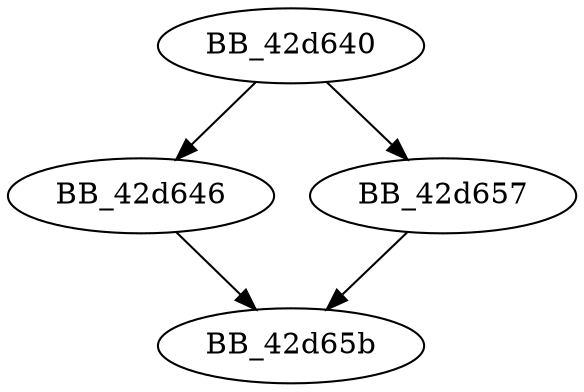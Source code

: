 DiGraph __trandisp1{
BB_42d640->BB_42d646
BB_42d640->BB_42d657
BB_42d646->BB_42d65b
BB_42d657->BB_42d65b
}
